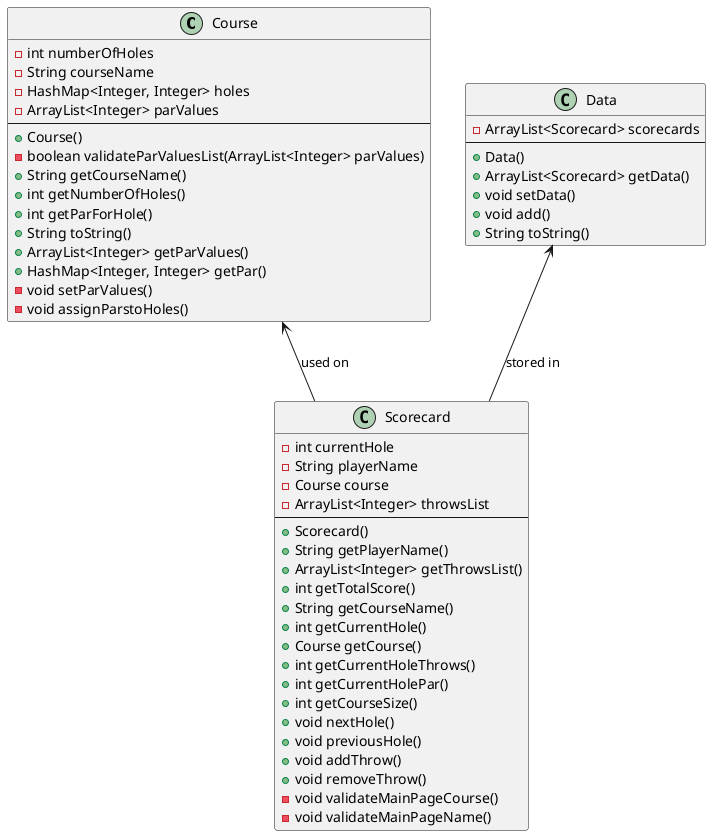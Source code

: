 @startuml class

class Course{
    - int numberOfHoles
    - String courseName
    - HashMap<Integer, Integer> holes
    - ArrayList<Integer> parValues
    --
    + Course()
    - boolean validateParValuesList(ArrayList<Integer> parValues)
    + String getCourseName()
    + int getNumberOfHoles()
    + int getParForHole()
    + String toString()
    + ArrayList<Integer> getParValues()
    + HashMap<Integer, Integer> getPar()
    - void setParValues()
    - void assignParstoHoles()
}

Class Scorecard {
    - int currentHole
    - String playerName
    - Course course
    - ArrayList<Integer> throwsList
    --
    + Scorecard()
    + String getPlayerName()
    + ArrayList<Integer> getThrowsList()
    + int getTotalScore()
    + String getCourseName()
    + int getCurrentHole()
    + Course getCourse()
    + int getCurrentHoleThrows()
    + int getCurrentHolePar()
    + int getCourseSize()
    + void nextHole()
    + void previousHole()
    + void addThrow()
    + void removeThrow()
    - void validateMainPageCourse()
    - void validateMainPageName()
}

Class Data {
    - ArrayList<Scorecard> scorecards
    --
    + Data()
    + ArrayList<Scorecard> getData()
    + void setData()
    + void add()
    + String toString()
}

Data <-- Scorecard : stored in
Course <-- Scorecard : used on 

@enduml